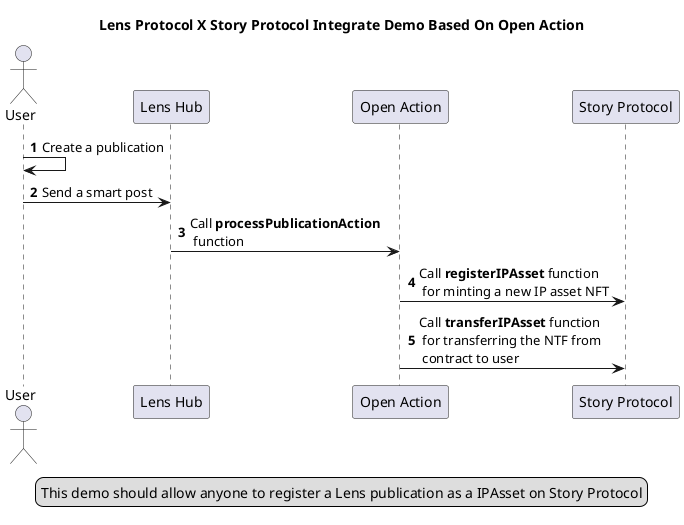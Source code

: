 @startuml
title Lens Protocol X Story Protocol Integrate Demo Based On Open Action
legend center
This demo should allow anyone to register a Lens publication as a IPAsset on Story Protocol
end legend

actor "User" as user
participant "Lens Hub" as lh
participant "Open Action" as oa
participant "Story Protocol" as sp

autonumber
user -> user : Create a publication
user -> lh : Send a smart post
lh -> oa : Call **processPublicationAction** \n function
oa -> sp : Call **registerIPAsset** function \n for minting a new IP asset NFT
oa -> sp : Call **transferIPAsset** function \n for transferring the NTF from \n contract to user

@enduml